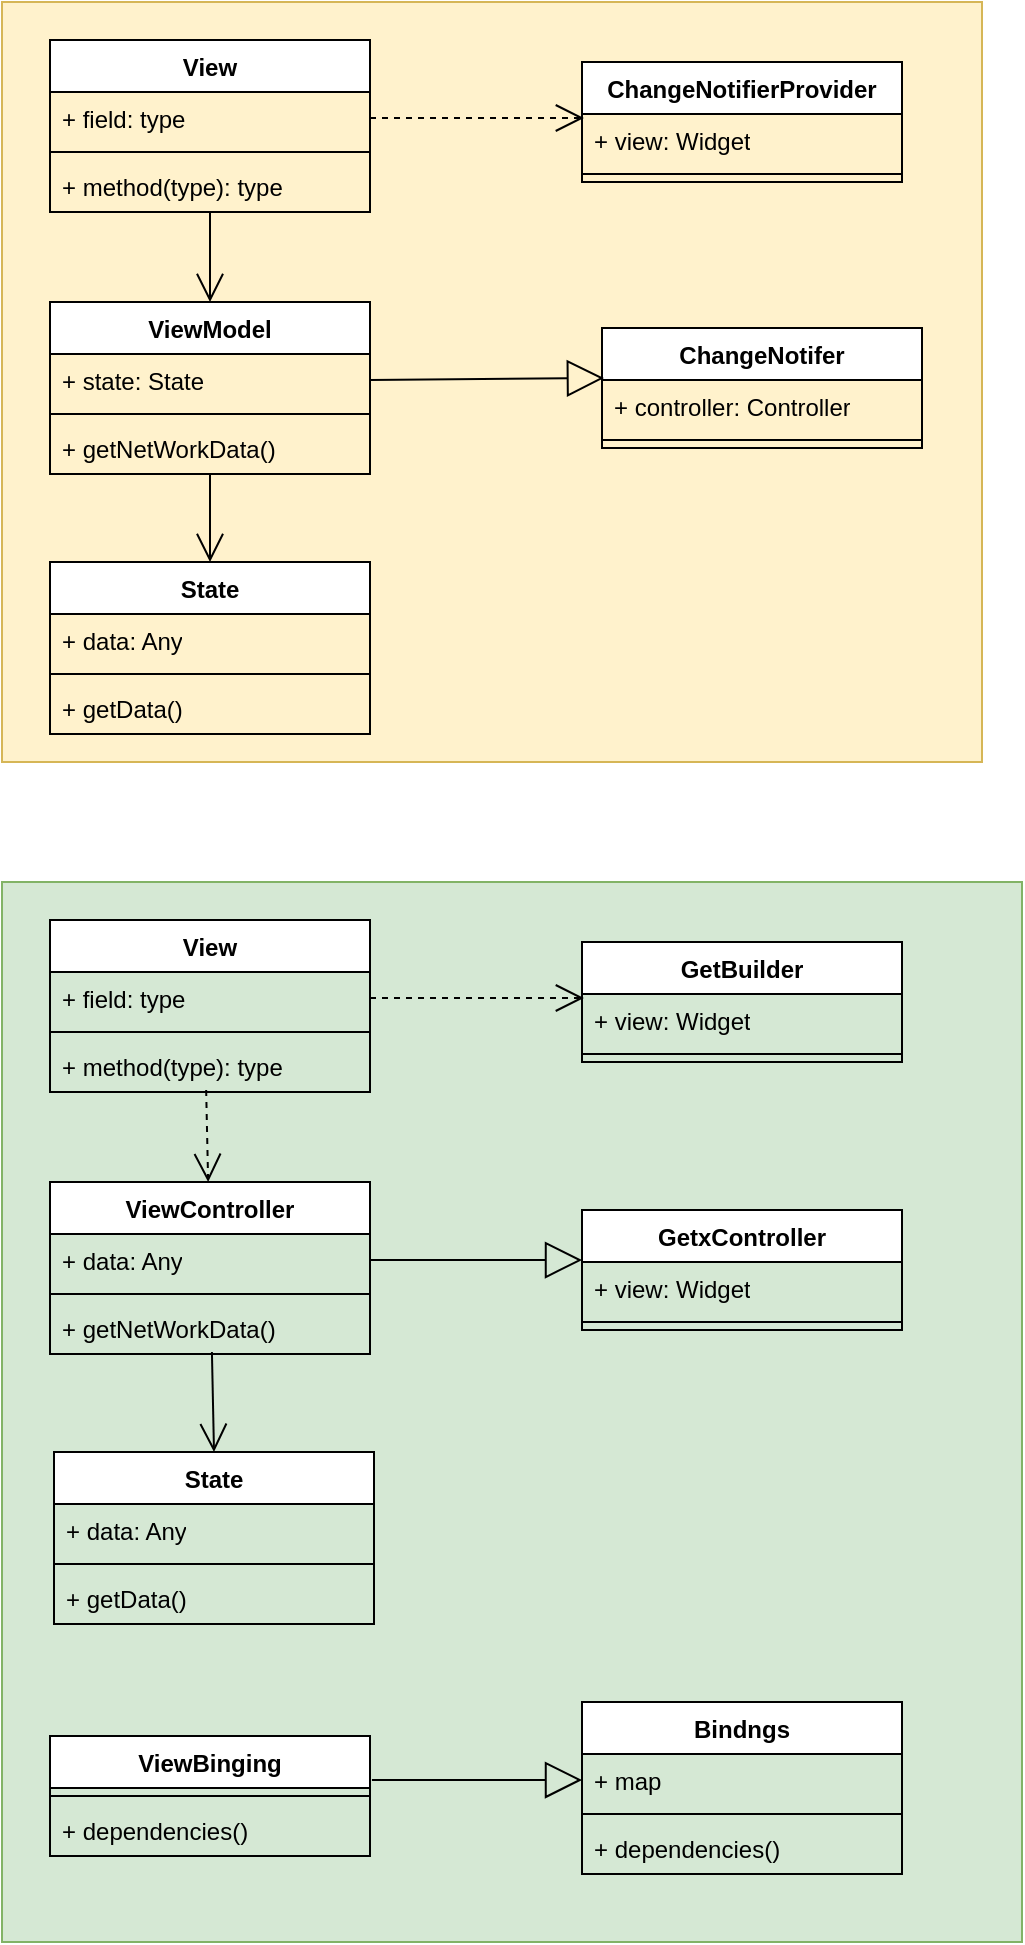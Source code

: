 <mxfile version="23.0.0" type="github">
  <diagram name="第 1 页" id="dYHV9aIYxCr4mEEWxF15">
    <mxGraphModel dx="1026" dy="588" grid="1" gridSize="10" guides="1" tooltips="1" connect="1" arrows="1" fold="1" page="1" pageScale="1" pageWidth="827" pageHeight="1169" math="0" shadow="0">
      <root>
        <mxCell id="0" />
        <mxCell id="1" parent="0" />
        <mxCell id="zcVQtKgX9UZjlDBAPDre-43" value="" style="rounded=0;whiteSpace=wrap;html=1;fillColor=#fff2cc;strokeColor=#d6b656;" vertex="1" parent="1">
          <mxGeometry x="80" y="40" width="490" height="380" as="geometry" />
        </mxCell>
        <mxCell id="zcVQtKgX9UZjlDBAPDre-5" value="View" style="swimlane;fontStyle=1;align=center;verticalAlign=top;childLayout=stackLayout;horizontal=1;startSize=26;horizontalStack=0;resizeParent=1;resizeParentMax=0;resizeLast=0;collapsible=1;marginBottom=0;whiteSpace=wrap;html=1;" vertex="1" parent="1">
          <mxGeometry x="104" y="59" width="160" height="86" as="geometry" />
        </mxCell>
        <mxCell id="zcVQtKgX9UZjlDBAPDre-6" value="+ field: type" style="text;strokeColor=none;fillColor=none;align=left;verticalAlign=top;spacingLeft=4;spacingRight=4;overflow=hidden;rotatable=0;points=[[0,0.5],[1,0.5]];portConstraint=eastwest;whiteSpace=wrap;html=1;" vertex="1" parent="zcVQtKgX9UZjlDBAPDre-5">
          <mxGeometry y="26" width="160" height="26" as="geometry" />
        </mxCell>
        <mxCell id="zcVQtKgX9UZjlDBAPDre-7" value="" style="line;strokeWidth=1;fillColor=none;align=left;verticalAlign=middle;spacingTop=-1;spacingLeft=3;spacingRight=3;rotatable=0;labelPosition=right;points=[];portConstraint=eastwest;strokeColor=inherit;" vertex="1" parent="zcVQtKgX9UZjlDBAPDre-5">
          <mxGeometry y="52" width="160" height="8" as="geometry" />
        </mxCell>
        <mxCell id="zcVQtKgX9UZjlDBAPDre-8" value="+ method(type): type" style="text;strokeColor=none;fillColor=none;align=left;verticalAlign=top;spacingLeft=4;spacingRight=4;overflow=hidden;rotatable=0;points=[[0,0.5],[1,0.5]];portConstraint=eastwest;whiteSpace=wrap;html=1;" vertex="1" parent="zcVQtKgX9UZjlDBAPDre-5">
          <mxGeometry y="60" width="160" height="26" as="geometry" />
        </mxCell>
        <mxCell id="zcVQtKgX9UZjlDBAPDre-9" value="ViewModel" style="swimlane;fontStyle=1;align=center;verticalAlign=top;childLayout=stackLayout;horizontal=1;startSize=26;horizontalStack=0;resizeParent=1;resizeParentMax=0;resizeLast=0;collapsible=1;marginBottom=0;whiteSpace=wrap;html=1;" vertex="1" parent="1">
          <mxGeometry x="104" y="190" width="160" height="86" as="geometry" />
        </mxCell>
        <mxCell id="zcVQtKgX9UZjlDBAPDre-10" value="+ state: State" style="text;strokeColor=none;fillColor=none;align=left;verticalAlign=top;spacingLeft=4;spacingRight=4;overflow=hidden;rotatable=0;points=[[0,0.5],[1,0.5]];portConstraint=eastwest;whiteSpace=wrap;html=1;" vertex="1" parent="zcVQtKgX9UZjlDBAPDre-9">
          <mxGeometry y="26" width="160" height="26" as="geometry" />
        </mxCell>
        <mxCell id="zcVQtKgX9UZjlDBAPDre-11" value="" style="line;strokeWidth=1;fillColor=none;align=left;verticalAlign=middle;spacingTop=-1;spacingLeft=3;spacingRight=3;rotatable=0;labelPosition=right;points=[];portConstraint=eastwest;strokeColor=inherit;" vertex="1" parent="zcVQtKgX9UZjlDBAPDre-9">
          <mxGeometry y="52" width="160" height="8" as="geometry" />
        </mxCell>
        <mxCell id="zcVQtKgX9UZjlDBAPDre-12" value="+ getNetWorkData()" style="text;strokeColor=none;fillColor=none;align=left;verticalAlign=top;spacingLeft=4;spacingRight=4;overflow=hidden;rotatable=0;points=[[0,0.5],[1,0.5]];portConstraint=eastwest;whiteSpace=wrap;html=1;" vertex="1" parent="zcVQtKgX9UZjlDBAPDre-9">
          <mxGeometry y="60" width="160" height="26" as="geometry" />
        </mxCell>
        <mxCell id="zcVQtKgX9UZjlDBAPDre-13" value="" style="endArrow=open;endFill=1;endSize=12;html=1;rounded=0;exitX=0.5;exitY=1;exitDx=0;exitDy=0;exitPerimeter=0;entryX=0.5;entryY=0;entryDx=0;entryDy=0;" edge="1" parent="1" source="zcVQtKgX9UZjlDBAPDre-8" target="zcVQtKgX9UZjlDBAPDre-9">
          <mxGeometry width="160" relative="1" as="geometry">
            <mxPoint x="100" y="210" as="sourcePoint" />
            <mxPoint x="260" y="210" as="targetPoint" />
          </mxGeometry>
        </mxCell>
        <mxCell id="zcVQtKgX9UZjlDBAPDre-14" value="State" style="swimlane;fontStyle=1;align=center;verticalAlign=top;childLayout=stackLayout;horizontal=1;startSize=26;horizontalStack=0;resizeParent=1;resizeParentMax=0;resizeLast=0;collapsible=1;marginBottom=0;whiteSpace=wrap;html=1;" vertex="1" parent="1">
          <mxGeometry x="104" y="320" width="160" height="86" as="geometry" />
        </mxCell>
        <mxCell id="zcVQtKgX9UZjlDBAPDre-15" value="+ data: Any" style="text;strokeColor=none;fillColor=none;align=left;verticalAlign=top;spacingLeft=4;spacingRight=4;overflow=hidden;rotatable=0;points=[[0,0.5],[1,0.5]];portConstraint=eastwest;whiteSpace=wrap;html=1;" vertex="1" parent="zcVQtKgX9UZjlDBAPDre-14">
          <mxGeometry y="26" width="160" height="26" as="geometry" />
        </mxCell>
        <mxCell id="zcVQtKgX9UZjlDBAPDre-16" value="" style="line;strokeWidth=1;fillColor=none;align=left;verticalAlign=middle;spacingTop=-1;spacingLeft=3;spacingRight=3;rotatable=0;labelPosition=right;points=[];portConstraint=eastwest;strokeColor=inherit;" vertex="1" parent="zcVQtKgX9UZjlDBAPDre-14">
          <mxGeometry y="52" width="160" height="8" as="geometry" />
        </mxCell>
        <mxCell id="zcVQtKgX9UZjlDBAPDre-17" value="+ getData()" style="text;strokeColor=none;fillColor=none;align=left;verticalAlign=top;spacingLeft=4;spacingRight=4;overflow=hidden;rotatable=0;points=[[0,0.5],[1,0.5]];portConstraint=eastwest;whiteSpace=wrap;html=1;" vertex="1" parent="zcVQtKgX9UZjlDBAPDre-14">
          <mxGeometry y="60" width="160" height="26" as="geometry" />
        </mxCell>
        <mxCell id="zcVQtKgX9UZjlDBAPDre-18" value="" style="endArrow=open;endFill=1;endSize=12;html=1;rounded=0;exitX=0.5;exitY=1;exitDx=0;exitDy=0;exitPerimeter=0;entryX=0.5;entryY=0;entryDx=0;entryDy=0;" edge="1" parent="1" source="zcVQtKgX9UZjlDBAPDre-12" target="zcVQtKgX9UZjlDBAPDre-14">
          <mxGeometry width="160" relative="1" as="geometry">
            <mxPoint x="194" y="136" as="sourcePoint" />
            <mxPoint x="194" y="200" as="targetPoint" />
          </mxGeometry>
        </mxCell>
        <mxCell id="zcVQtKgX9UZjlDBAPDre-19" value="ChangeNotifer" style="swimlane;fontStyle=1;align=center;verticalAlign=top;childLayout=stackLayout;horizontal=1;startSize=26;horizontalStack=0;resizeParent=1;resizeParentMax=0;resizeLast=0;collapsible=1;marginBottom=0;whiteSpace=wrap;html=1;" vertex="1" parent="1">
          <mxGeometry x="380" y="203" width="160" height="60" as="geometry" />
        </mxCell>
        <mxCell id="zcVQtKgX9UZjlDBAPDre-20" value="+ controller: Controller" style="text;strokeColor=none;fillColor=none;align=left;verticalAlign=top;spacingLeft=4;spacingRight=4;overflow=hidden;rotatable=0;points=[[0,0.5],[1,0.5]];portConstraint=eastwest;whiteSpace=wrap;html=1;" vertex="1" parent="zcVQtKgX9UZjlDBAPDre-19">
          <mxGeometry y="26" width="160" height="26" as="geometry" />
        </mxCell>
        <mxCell id="zcVQtKgX9UZjlDBAPDre-21" value="" style="line;strokeWidth=1;fillColor=none;align=left;verticalAlign=middle;spacingTop=-1;spacingLeft=3;spacingRight=3;rotatable=0;labelPosition=right;points=[];portConstraint=eastwest;strokeColor=inherit;" vertex="1" parent="zcVQtKgX9UZjlDBAPDre-19">
          <mxGeometry y="52" width="160" height="8" as="geometry" />
        </mxCell>
        <mxCell id="zcVQtKgX9UZjlDBAPDre-23" value="" style="endArrow=block;endSize=16;endFill=0;html=1;rounded=0;exitX=1;exitY=0.5;exitDx=0;exitDy=0;entryX=0.006;entryY=-0.038;entryDx=0;entryDy=0;entryPerimeter=0;" edge="1" parent="1" source="zcVQtKgX9UZjlDBAPDre-10" target="zcVQtKgX9UZjlDBAPDre-20">
          <mxGeometry width="160" relative="1" as="geometry">
            <mxPoint x="190" y="210" as="sourcePoint" />
            <mxPoint x="350" y="210" as="targetPoint" />
          </mxGeometry>
        </mxCell>
        <mxCell id="zcVQtKgX9UZjlDBAPDre-28" value="" style="endArrow=open;endSize=12;dashed=1;html=1;rounded=0;exitX=1;exitY=0.5;exitDx=0;exitDy=0;entryX=0.006;entryY=0.077;entryDx=0;entryDy=0;entryPerimeter=0;" edge="1" parent="1" source="zcVQtKgX9UZjlDBAPDre-6" target="zcVQtKgX9UZjlDBAPDre-37">
          <mxGeometry width="160" relative="1" as="geometry">
            <mxPoint x="240" y="220" as="sourcePoint" />
            <mxPoint x="370" y="100" as="targetPoint" />
          </mxGeometry>
        </mxCell>
        <mxCell id="zcVQtKgX9UZjlDBAPDre-36" value="ChangeNotifierProvider" style="swimlane;fontStyle=1;align=center;verticalAlign=top;childLayout=stackLayout;horizontal=1;startSize=26;horizontalStack=0;resizeParent=1;resizeParentMax=0;resizeLast=0;collapsible=1;marginBottom=0;whiteSpace=wrap;html=1;" vertex="1" parent="1">
          <mxGeometry x="370" y="70" width="160" height="60" as="geometry" />
        </mxCell>
        <mxCell id="zcVQtKgX9UZjlDBAPDre-37" value="+ view: Widget" style="text;strokeColor=none;fillColor=none;align=left;verticalAlign=top;spacingLeft=4;spacingRight=4;overflow=hidden;rotatable=0;points=[[0,0.5],[1,0.5]];portConstraint=eastwest;whiteSpace=wrap;html=1;" vertex="1" parent="zcVQtKgX9UZjlDBAPDre-36">
          <mxGeometry y="26" width="160" height="26" as="geometry" />
        </mxCell>
        <mxCell id="zcVQtKgX9UZjlDBAPDre-38" value="" style="line;strokeWidth=1;fillColor=none;align=left;verticalAlign=middle;spacingTop=-1;spacingLeft=3;spacingRight=3;rotatable=0;labelPosition=right;points=[];portConstraint=eastwest;strokeColor=inherit;" vertex="1" parent="zcVQtKgX9UZjlDBAPDre-36">
          <mxGeometry y="52" width="160" height="8" as="geometry" />
        </mxCell>
        <mxCell id="zcVQtKgX9UZjlDBAPDre-44" value="" style="rounded=0;whiteSpace=wrap;html=1;fillColor=#d5e8d4;strokeColor=#82b366;" vertex="1" parent="1">
          <mxGeometry x="80" y="480" width="510" height="530" as="geometry" />
        </mxCell>
        <mxCell id="zcVQtKgX9UZjlDBAPDre-45" value="View" style="swimlane;fontStyle=1;align=center;verticalAlign=top;childLayout=stackLayout;horizontal=1;startSize=26;horizontalStack=0;resizeParent=1;resizeParentMax=0;resizeLast=0;collapsible=1;marginBottom=0;whiteSpace=wrap;html=1;" vertex="1" parent="1">
          <mxGeometry x="104" y="499" width="160" height="86" as="geometry" />
        </mxCell>
        <mxCell id="zcVQtKgX9UZjlDBAPDre-46" value="+ field: type" style="text;strokeColor=none;fillColor=none;align=left;verticalAlign=top;spacingLeft=4;spacingRight=4;overflow=hidden;rotatable=0;points=[[0,0.5],[1,0.5]];portConstraint=eastwest;whiteSpace=wrap;html=1;" vertex="1" parent="zcVQtKgX9UZjlDBAPDre-45">
          <mxGeometry y="26" width="160" height="26" as="geometry" />
        </mxCell>
        <mxCell id="zcVQtKgX9UZjlDBAPDre-47" value="" style="line;strokeWidth=1;fillColor=none;align=left;verticalAlign=middle;spacingTop=-1;spacingLeft=3;spacingRight=3;rotatable=0;labelPosition=right;points=[];portConstraint=eastwest;strokeColor=inherit;" vertex="1" parent="zcVQtKgX9UZjlDBAPDre-45">
          <mxGeometry y="52" width="160" height="8" as="geometry" />
        </mxCell>
        <mxCell id="zcVQtKgX9UZjlDBAPDre-48" value="+ method(type): type" style="text;strokeColor=none;fillColor=none;align=left;verticalAlign=top;spacingLeft=4;spacingRight=4;overflow=hidden;rotatable=0;points=[[0,0.5],[1,0.5]];portConstraint=eastwest;whiteSpace=wrap;html=1;" vertex="1" parent="zcVQtKgX9UZjlDBAPDre-45">
          <mxGeometry y="60" width="160" height="26" as="geometry" />
        </mxCell>
        <mxCell id="zcVQtKgX9UZjlDBAPDre-49" value="ViewController" style="swimlane;fontStyle=1;align=center;verticalAlign=top;childLayout=stackLayout;horizontal=1;startSize=26;horizontalStack=0;resizeParent=1;resizeParentMax=0;resizeLast=0;collapsible=1;marginBottom=0;whiteSpace=wrap;html=1;" vertex="1" parent="1">
          <mxGeometry x="104" y="630" width="160" height="86" as="geometry" />
        </mxCell>
        <mxCell id="zcVQtKgX9UZjlDBAPDre-50" value="+ data: Any" style="text;strokeColor=none;fillColor=none;align=left;verticalAlign=top;spacingLeft=4;spacingRight=4;overflow=hidden;rotatable=0;points=[[0,0.5],[1,0.5]];portConstraint=eastwest;whiteSpace=wrap;html=1;" vertex="1" parent="zcVQtKgX9UZjlDBAPDre-49">
          <mxGeometry y="26" width="160" height="26" as="geometry" />
        </mxCell>
        <mxCell id="zcVQtKgX9UZjlDBAPDre-51" value="" style="line;strokeWidth=1;fillColor=none;align=left;verticalAlign=middle;spacingTop=-1;spacingLeft=3;spacingRight=3;rotatable=0;labelPosition=right;points=[];portConstraint=eastwest;strokeColor=inherit;" vertex="1" parent="zcVQtKgX9UZjlDBAPDre-49">
          <mxGeometry y="52" width="160" height="8" as="geometry" />
        </mxCell>
        <mxCell id="zcVQtKgX9UZjlDBAPDre-52" value="+ getNetWorkData()" style="text;strokeColor=none;fillColor=none;align=left;verticalAlign=top;spacingLeft=4;spacingRight=4;overflow=hidden;rotatable=0;points=[[0,0.5],[1,0.5]];portConstraint=eastwest;whiteSpace=wrap;html=1;" vertex="1" parent="zcVQtKgX9UZjlDBAPDre-49">
          <mxGeometry y="60" width="160" height="26" as="geometry" />
        </mxCell>
        <mxCell id="zcVQtKgX9UZjlDBAPDre-62" value="" style="endArrow=block;endSize=16;endFill=0;html=1;rounded=0;exitX=1;exitY=0.5;exitDx=0;exitDy=0;entryX=0;entryY=-0.038;entryDx=0;entryDy=0;entryPerimeter=0;" edge="1" parent="1" source="zcVQtKgX9UZjlDBAPDre-50" target="zcVQtKgX9UZjlDBAPDre-68">
          <mxGeometry width="160" relative="1" as="geometry">
            <mxPoint x="190" y="650" as="sourcePoint" />
            <mxPoint x="375.04" y="668.012" as="targetPoint" />
          </mxGeometry>
        </mxCell>
        <mxCell id="zcVQtKgX9UZjlDBAPDre-63" value="" style="endArrow=open;endSize=12;dashed=1;html=1;rounded=0;exitX=1;exitY=0.5;exitDx=0;exitDy=0;entryX=0.006;entryY=0.077;entryDx=0;entryDy=0;entryPerimeter=0;" edge="1" parent="1" source="zcVQtKgX9UZjlDBAPDre-46" target="zcVQtKgX9UZjlDBAPDre-65">
          <mxGeometry width="160" relative="1" as="geometry">
            <mxPoint x="240" y="660" as="sourcePoint" />
            <mxPoint x="370" y="540" as="targetPoint" />
          </mxGeometry>
        </mxCell>
        <mxCell id="zcVQtKgX9UZjlDBAPDre-64" value="GetBuilder" style="swimlane;fontStyle=1;align=center;verticalAlign=top;childLayout=stackLayout;horizontal=1;startSize=26;horizontalStack=0;resizeParent=1;resizeParentMax=0;resizeLast=0;collapsible=1;marginBottom=0;whiteSpace=wrap;html=1;" vertex="1" parent="1">
          <mxGeometry x="370" y="510" width="160" height="60" as="geometry" />
        </mxCell>
        <mxCell id="zcVQtKgX9UZjlDBAPDre-65" value="+ view: Widget" style="text;strokeColor=none;fillColor=none;align=left;verticalAlign=top;spacingLeft=4;spacingRight=4;overflow=hidden;rotatable=0;points=[[0,0.5],[1,0.5]];portConstraint=eastwest;whiteSpace=wrap;html=1;" vertex="1" parent="zcVQtKgX9UZjlDBAPDre-64">
          <mxGeometry y="26" width="160" height="26" as="geometry" />
        </mxCell>
        <mxCell id="zcVQtKgX9UZjlDBAPDre-66" value="" style="line;strokeWidth=1;fillColor=none;align=left;verticalAlign=middle;spacingTop=-1;spacingLeft=3;spacingRight=3;rotatable=0;labelPosition=right;points=[];portConstraint=eastwest;strokeColor=inherit;" vertex="1" parent="zcVQtKgX9UZjlDBAPDre-64">
          <mxGeometry y="52" width="160" height="8" as="geometry" />
        </mxCell>
        <mxCell id="zcVQtKgX9UZjlDBAPDre-67" value="GetxController" style="swimlane;fontStyle=1;align=center;verticalAlign=top;childLayout=stackLayout;horizontal=1;startSize=26;horizontalStack=0;resizeParent=1;resizeParentMax=0;resizeLast=0;collapsible=1;marginBottom=0;whiteSpace=wrap;html=1;" vertex="1" parent="1">
          <mxGeometry x="370" y="644" width="160" height="60" as="geometry" />
        </mxCell>
        <mxCell id="zcVQtKgX9UZjlDBAPDre-68" value="+ view: Widget" style="text;strokeColor=none;fillColor=none;align=left;verticalAlign=top;spacingLeft=4;spacingRight=4;overflow=hidden;rotatable=0;points=[[0,0.5],[1,0.5]];portConstraint=eastwest;whiteSpace=wrap;html=1;" vertex="1" parent="zcVQtKgX9UZjlDBAPDre-67">
          <mxGeometry y="26" width="160" height="26" as="geometry" />
        </mxCell>
        <mxCell id="zcVQtKgX9UZjlDBAPDre-69" value="" style="line;strokeWidth=1;fillColor=none;align=left;verticalAlign=middle;spacingTop=-1;spacingLeft=3;spacingRight=3;rotatable=0;labelPosition=right;points=[];portConstraint=eastwest;strokeColor=inherit;" vertex="1" parent="zcVQtKgX9UZjlDBAPDre-67">
          <mxGeometry y="52" width="160" height="8" as="geometry" />
        </mxCell>
        <mxCell id="zcVQtKgX9UZjlDBAPDre-70" value="ViewBinging" style="swimlane;fontStyle=1;align=center;verticalAlign=top;childLayout=stackLayout;horizontal=1;startSize=26;horizontalStack=0;resizeParent=1;resizeParentMax=0;resizeLast=0;collapsible=1;marginBottom=0;whiteSpace=wrap;html=1;" vertex="1" parent="1">
          <mxGeometry x="104" y="907" width="160" height="60" as="geometry" />
        </mxCell>
        <mxCell id="zcVQtKgX9UZjlDBAPDre-72" value="" style="line;strokeWidth=1;fillColor=none;align=left;verticalAlign=middle;spacingTop=-1;spacingLeft=3;spacingRight=3;rotatable=0;labelPosition=right;points=[];portConstraint=eastwest;strokeColor=inherit;" vertex="1" parent="zcVQtKgX9UZjlDBAPDre-70">
          <mxGeometry y="26" width="160" height="8" as="geometry" />
        </mxCell>
        <mxCell id="zcVQtKgX9UZjlDBAPDre-73" value="+&amp;nbsp;dependencies&lt;span style=&quot;background-color: initial;&quot;&gt;()&lt;/span&gt;" style="text;strokeColor=none;fillColor=none;align=left;verticalAlign=top;spacingLeft=4;spacingRight=4;overflow=hidden;rotatable=0;points=[[0,0.5],[1,0.5]];portConstraint=eastwest;whiteSpace=wrap;html=1;" vertex="1" parent="zcVQtKgX9UZjlDBAPDre-70">
          <mxGeometry y="34" width="160" height="26" as="geometry" />
        </mxCell>
        <mxCell id="zcVQtKgX9UZjlDBAPDre-78" value="Bindngs" style="swimlane;fontStyle=1;align=center;verticalAlign=top;childLayout=stackLayout;horizontal=1;startSize=26;horizontalStack=0;resizeParent=1;resizeParentMax=0;resizeLast=0;collapsible=1;marginBottom=0;whiteSpace=wrap;html=1;" vertex="1" parent="1">
          <mxGeometry x="370" y="890" width="160" height="86" as="geometry" />
        </mxCell>
        <mxCell id="zcVQtKgX9UZjlDBAPDre-79" value="+ map" style="text;strokeColor=none;fillColor=none;align=left;verticalAlign=top;spacingLeft=4;spacingRight=4;overflow=hidden;rotatable=0;points=[[0,0.5],[1,0.5]];portConstraint=eastwest;whiteSpace=wrap;html=1;" vertex="1" parent="zcVQtKgX9UZjlDBAPDre-78">
          <mxGeometry y="26" width="160" height="26" as="geometry" />
        </mxCell>
        <mxCell id="zcVQtKgX9UZjlDBAPDre-80" value="" style="line;strokeWidth=1;fillColor=none;align=left;verticalAlign=middle;spacingTop=-1;spacingLeft=3;spacingRight=3;rotatable=0;labelPosition=right;points=[];portConstraint=eastwest;strokeColor=inherit;" vertex="1" parent="zcVQtKgX9UZjlDBAPDre-78">
          <mxGeometry y="52" width="160" height="8" as="geometry" />
        </mxCell>
        <mxCell id="zcVQtKgX9UZjlDBAPDre-81" value="+&amp;nbsp;dependencies()" style="text;strokeColor=none;fillColor=none;align=left;verticalAlign=top;spacingLeft=4;spacingRight=4;overflow=hidden;rotatable=0;points=[[0,0.5],[1,0.5]];portConstraint=eastwest;whiteSpace=wrap;html=1;" vertex="1" parent="zcVQtKgX9UZjlDBAPDre-78">
          <mxGeometry y="60" width="160" height="26" as="geometry" />
        </mxCell>
        <mxCell id="zcVQtKgX9UZjlDBAPDre-82" value="" style="endArrow=block;endSize=16;endFill=0;html=1;rounded=0;exitX=1.006;exitY=0.367;exitDx=0;exitDy=0;exitPerimeter=0;entryX=0;entryY=0.5;entryDx=0;entryDy=0;" edge="1" parent="1" source="zcVQtKgX9UZjlDBAPDre-70" target="zcVQtKgX9UZjlDBAPDre-79">
          <mxGeometry width="160" relative="1" as="geometry">
            <mxPoint x="250" y="793" as="sourcePoint" />
            <mxPoint x="410" y="793" as="targetPoint" />
          </mxGeometry>
        </mxCell>
        <mxCell id="zcVQtKgX9UZjlDBAPDre-85" value="" style="endArrow=open;endSize=12;dashed=1;html=1;rounded=0;exitX=0.488;exitY=0.962;exitDx=0;exitDy=0;exitPerimeter=0;" edge="1" parent="1" source="zcVQtKgX9UZjlDBAPDre-48" target="zcVQtKgX9UZjlDBAPDre-49">
          <mxGeometry width="160" relative="1" as="geometry">
            <mxPoint x="450" y="570" as="sourcePoint" />
            <mxPoint x="450" y="644" as="targetPoint" />
          </mxGeometry>
        </mxCell>
        <mxCell id="zcVQtKgX9UZjlDBAPDre-87" value="State" style="swimlane;fontStyle=1;align=center;verticalAlign=top;childLayout=stackLayout;horizontal=1;startSize=26;horizontalStack=0;resizeParent=1;resizeParentMax=0;resizeLast=0;collapsible=1;marginBottom=0;whiteSpace=wrap;html=1;" vertex="1" parent="1">
          <mxGeometry x="106" y="765" width="160" height="86" as="geometry" />
        </mxCell>
        <mxCell id="zcVQtKgX9UZjlDBAPDre-88" value="+ data: Any" style="text;strokeColor=none;fillColor=none;align=left;verticalAlign=top;spacingLeft=4;spacingRight=4;overflow=hidden;rotatable=0;points=[[0,0.5],[1,0.5]];portConstraint=eastwest;whiteSpace=wrap;html=1;" vertex="1" parent="zcVQtKgX9UZjlDBAPDre-87">
          <mxGeometry y="26" width="160" height="26" as="geometry" />
        </mxCell>
        <mxCell id="zcVQtKgX9UZjlDBAPDre-89" value="" style="line;strokeWidth=1;fillColor=none;align=left;verticalAlign=middle;spacingTop=-1;spacingLeft=3;spacingRight=3;rotatable=0;labelPosition=right;points=[];portConstraint=eastwest;strokeColor=inherit;" vertex="1" parent="zcVQtKgX9UZjlDBAPDre-87">
          <mxGeometry y="52" width="160" height="8" as="geometry" />
        </mxCell>
        <mxCell id="zcVQtKgX9UZjlDBAPDre-90" value="+ getData()" style="text;strokeColor=none;fillColor=none;align=left;verticalAlign=top;spacingLeft=4;spacingRight=4;overflow=hidden;rotatable=0;points=[[0,0.5],[1,0.5]];portConstraint=eastwest;whiteSpace=wrap;html=1;" vertex="1" parent="zcVQtKgX9UZjlDBAPDre-87">
          <mxGeometry y="60" width="160" height="26" as="geometry" />
        </mxCell>
        <mxCell id="zcVQtKgX9UZjlDBAPDre-91" value="" style="endArrow=open;endFill=1;endSize=12;html=1;rounded=0;entryX=0.5;entryY=0;entryDx=0;entryDy=0;exitX=0.506;exitY=0.962;exitDx=0;exitDy=0;exitPerimeter=0;" edge="1" parent="1" source="zcVQtKgX9UZjlDBAPDre-52" target="zcVQtKgX9UZjlDBAPDre-87">
          <mxGeometry width="160" relative="1" as="geometry">
            <mxPoint x="180" y="710" as="sourcePoint" />
            <mxPoint x="510" y="750" as="targetPoint" />
          </mxGeometry>
        </mxCell>
      </root>
    </mxGraphModel>
  </diagram>
</mxfile>
